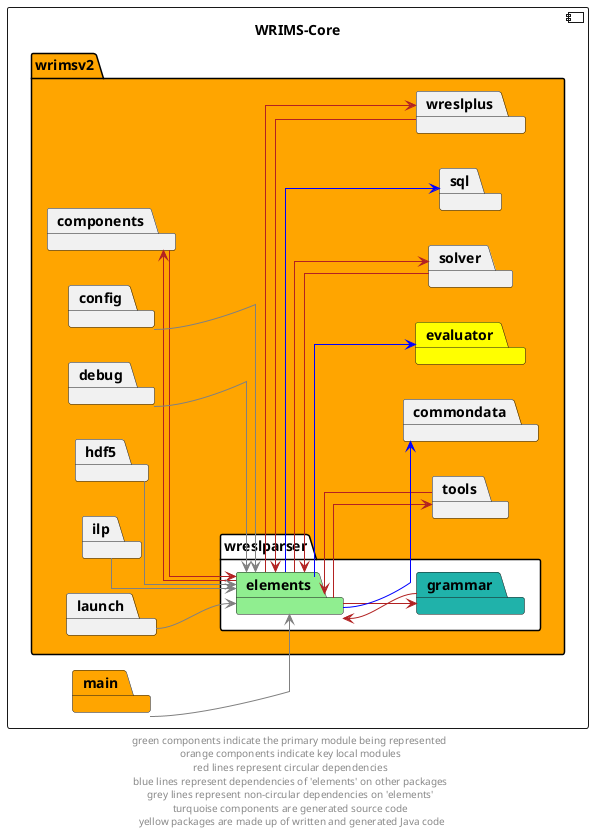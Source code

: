 @startuml
left to right direction
skinparam linetype ortho

component wrims_core as "WRIMS-Core" {
    package wrimsv2 #orange {
        package wreslparser #white {
            package elements #lightgreen
            package grammar #lightseagreen
        }
        package commondata
        package components
        package evaluator #yellow
        package solver
        package tools
        package sql
        package wreslplus

        package config
        package debug
        package hdf5
        package ilp
        package launch
    }
    package main #orange
}

elements -r->  components #firebrick
components -->  elements #firebrick
elements -d->  solver #firebrick
solver -->  elements #firebrick
elements -->  tools #firebrick
tools -l->  elements #firebrick
elements -->  wreslplus #firebrick
wreslplus -->  elements #firebrick
elements -r->  grammar #firebrick
grammar -->  elements #firebrick

elements -->  commondata #blue
elements -->  evaluator #blue
elements -->  sql #blue

config -->  elements #grey
debug -->  elements #grey
hdf5 -->  elements #grey
ilp -->  elements #grey
launch -->  elements #grey
main --> elements #grey

' The following relationships are hidden and used to format the diagram. They do not represent actual dependencies.
'debug -r[hidden]-> evaluator

footer "green components indicate the primary module being represented \n orange components indicate key local modules \n red lines represent circular dependencies \n blue lines represent dependencies of 'elements' on other packages \n grey lines represent non-circular dependencies on 'elements' \n turquoise components are generated source code \n yellow packages are made up of written and generated Java code"
@enduml
